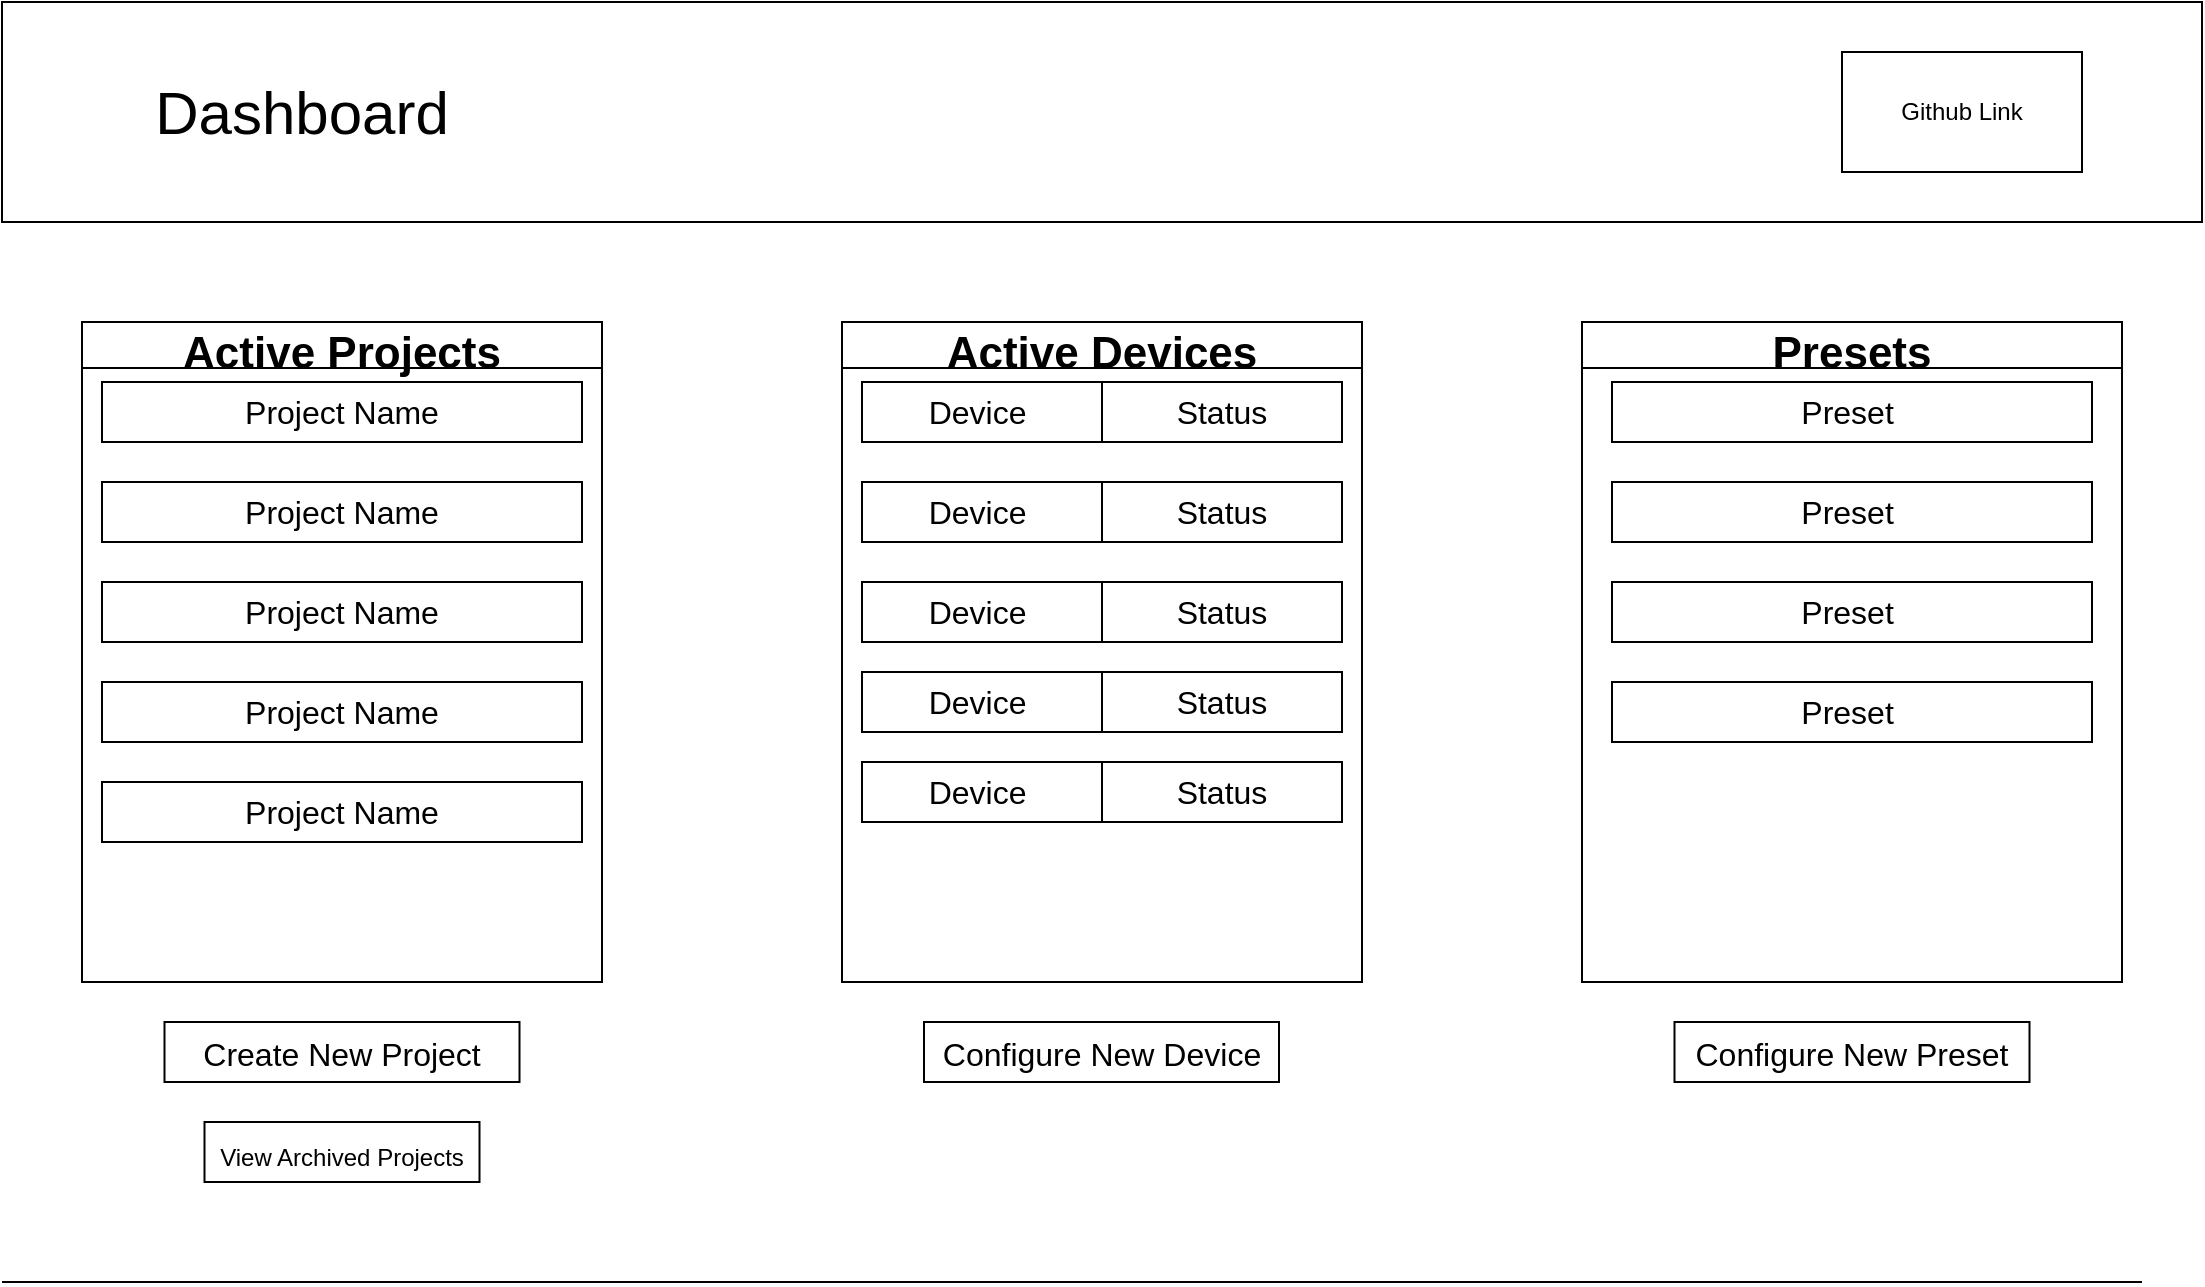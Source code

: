 <mxfile>
    <diagram id="reR5eKh1bH3kg-2ZDx3b" name="Page-1">
        <mxGraphModel dx="1060" dy="517" grid="1" gridSize="10" guides="1" tooltips="1" connect="1" arrows="1" fold="1" page="1" pageScale="1" pageWidth="1100" pageHeight="850" math="0" shadow="0">
            <root>
                <mxCell id="0"/>
                <mxCell id="1" parent="0"/>
                <mxCell id="2" value="" style="rounded=0;whiteSpace=wrap;html=1;" vertex="1" parent="1">
                    <mxGeometry width="1100" height="110" as="geometry"/>
                </mxCell>
                <mxCell id="3" value="&lt;font style=&quot;font-size: 30px;&quot;&gt;Dashboard&lt;/font&gt;" style="text;html=1;strokeColor=none;fillColor=none;align=center;verticalAlign=middle;whiteSpace=wrap;rounded=0;" vertex="1" parent="1">
                    <mxGeometry y="15" width="300" height="80" as="geometry"/>
                </mxCell>
                <mxCell id="4" value="&lt;font style=&quot;font-size: 22px;&quot;&gt;Active Projects&lt;/font&gt;" style="swimlane;whiteSpace=wrap;html=1;fontSize=30;" vertex="1" parent="1">
                    <mxGeometry x="40" y="160" width="260" height="330" as="geometry"/>
                </mxCell>
                <mxCell id="7" value="Project Name" style="rounded=0;whiteSpace=wrap;html=1;fontSize=16;" vertex="1" parent="4">
                    <mxGeometry x="10" y="30" width="240" height="30" as="geometry"/>
                </mxCell>
                <mxCell id="11" value="Project Name" style="rounded=0;whiteSpace=wrap;html=1;fontSize=16;" vertex="1" parent="4">
                    <mxGeometry x="10" y="230" width="240" height="30" as="geometry"/>
                </mxCell>
                <mxCell id="10" value="Project Name" style="rounded=0;whiteSpace=wrap;html=1;fontSize=16;" vertex="1" parent="4">
                    <mxGeometry x="10" y="180" width="240" height="30" as="geometry"/>
                </mxCell>
                <mxCell id="9" value="Project Name" style="rounded=0;whiteSpace=wrap;html=1;fontSize=16;" vertex="1" parent="4">
                    <mxGeometry x="10" y="130" width="240" height="30" as="geometry"/>
                </mxCell>
                <mxCell id="8" value="Project Name" style="rounded=0;whiteSpace=wrap;html=1;fontSize=16;" vertex="1" parent="4">
                    <mxGeometry x="10" y="80" width="240" height="30" as="geometry"/>
                </mxCell>
                <mxCell id="6" value="&lt;font style=&quot;font-size: 12px;&quot;&gt;View Archived Projects&lt;/font&gt;" style="rounded=0;whiteSpace=wrap;html=1;fontSize=22;" vertex="1" parent="1">
                    <mxGeometry x="101.25" y="560" width="137.5" height="30" as="geometry"/>
                </mxCell>
                <mxCell id="13" value="&lt;font style=&quot;font-size: 22px;&quot;&gt;Active Devices&lt;/font&gt;" style="swimlane;whiteSpace=wrap;html=1;fontSize=30;" vertex="1" parent="1">
                    <mxGeometry x="420" y="160" width="260" height="330" as="geometry"/>
                </mxCell>
                <mxCell id="14" value="Device&amp;nbsp;" style="rounded=0;whiteSpace=wrap;html=1;fontSize=16;" vertex="1" parent="13">
                    <mxGeometry x="10" y="30" width="120" height="30" as="geometry"/>
                </mxCell>
                <mxCell id="19" value="Status" style="rounded=0;whiteSpace=wrap;html=1;fontSize=16;" vertex="1" parent="13">
                    <mxGeometry x="130" y="30" width="120" height="30" as="geometry"/>
                </mxCell>
                <mxCell id="26" value="Device&amp;nbsp;" style="rounded=0;whiteSpace=wrap;html=1;fontSize=16;" vertex="1" parent="13">
                    <mxGeometry x="10" y="220" width="120" height="30" as="geometry"/>
                </mxCell>
                <mxCell id="27" value="Status" style="rounded=0;whiteSpace=wrap;html=1;fontSize=16;" vertex="1" parent="13">
                    <mxGeometry x="130" y="220" width="120" height="30" as="geometry"/>
                </mxCell>
                <mxCell id="24" value="Device&amp;nbsp;" style="rounded=0;whiteSpace=wrap;html=1;fontSize=16;" vertex="1" parent="13">
                    <mxGeometry x="10" y="175" width="120" height="30" as="geometry"/>
                </mxCell>
                <mxCell id="25" value="Status" style="rounded=0;whiteSpace=wrap;html=1;fontSize=16;" vertex="1" parent="13">
                    <mxGeometry x="130" y="175" width="120" height="30" as="geometry"/>
                </mxCell>
                <mxCell id="22" value="Device&amp;nbsp;" style="rounded=0;whiteSpace=wrap;html=1;fontSize=16;" vertex="1" parent="13">
                    <mxGeometry x="10" y="130" width="120" height="30" as="geometry"/>
                </mxCell>
                <mxCell id="23" value="Status" style="rounded=0;whiteSpace=wrap;html=1;fontSize=16;" vertex="1" parent="13">
                    <mxGeometry x="130" y="130" width="120" height="30" as="geometry"/>
                </mxCell>
                <mxCell id="21" value="Status" style="rounded=0;whiteSpace=wrap;html=1;fontSize=16;" vertex="1" parent="13">
                    <mxGeometry x="130" y="80" width="120" height="30" as="geometry"/>
                </mxCell>
                <mxCell id="20" value="Device&amp;nbsp;" style="rounded=0;whiteSpace=wrap;html=1;fontSize=16;" vertex="1" parent="13">
                    <mxGeometry x="10" y="80" width="120" height="30" as="geometry"/>
                </mxCell>
                <mxCell id="28" value="&lt;font style=&quot;font-size: 16px;&quot;&gt;Configure New Device&lt;/font&gt;" style="rounded=0;whiteSpace=wrap;html=1;fontSize=22;" vertex="1" parent="1">
                    <mxGeometry x="461" y="510" width="177.5" height="30" as="geometry"/>
                </mxCell>
                <mxCell id="29" value="&lt;font style=&quot;font-size: 22px;&quot;&gt;Presets&lt;/font&gt;" style="swimlane;whiteSpace=wrap;html=1;fontSize=30;" vertex="1" parent="1">
                    <mxGeometry x="790" y="160" width="270" height="330" as="geometry"/>
                </mxCell>
                <mxCell id="40" value="Preset&amp;nbsp;" style="rounded=0;whiteSpace=wrap;html=1;fontSize=16;" vertex="1" parent="29">
                    <mxGeometry x="15" y="30" width="240" height="30" as="geometry"/>
                </mxCell>
                <mxCell id="43" value="Preset&amp;nbsp;" style="rounded=0;whiteSpace=wrap;html=1;fontSize=16;" vertex="1" parent="29">
                    <mxGeometry x="15" y="180" width="240" height="30" as="geometry"/>
                </mxCell>
                <mxCell id="42" value="Preset&amp;nbsp;" style="rounded=0;whiteSpace=wrap;html=1;fontSize=16;" vertex="1" parent="29">
                    <mxGeometry x="15" y="130" width="240" height="30" as="geometry"/>
                </mxCell>
                <mxCell id="41" value="Preset&amp;nbsp;" style="rounded=0;whiteSpace=wrap;html=1;fontSize=16;" vertex="1" parent="29">
                    <mxGeometry x="15" y="80" width="240" height="30" as="geometry"/>
                </mxCell>
                <mxCell id="44" value="&lt;font style=&quot;font-size: 16px;&quot;&gt;Configure New Preset&lt;/font&gt;" style="rounded=0;whiteSpace=wrap;html=1;fontSize=22;" vertex="1" parent="1">
                    <mxGeometry x="836.25" y="510" width="177.5" height="30" as="geometry"/>
                </mxCell>
                <mxCell id="45" value="&lt;font style=&quot;font-size: 16px;&quot;&gt;Create New Project&lt;/font&gt;" style="rounded=0;whiteSpace=wrap;html=1;fontSize=22;" vertex="1" parent="1">
                    <mxGeometry x="81.25" y="510" width="177.5" height="30" as="geometry"/>
                </mxCell>
                <mxCell id="46" value="" style="endArrow=none;html=1;fontSize=12;" edge="1" parent="1">
                    <mxGeometry width="50" height="50" relative="1" as="geometry">
                        <mxPoint y="640" as="sourcePoint"/>
                        <mxPoint x="1070" y="640" as="targetPoint"/>
                    </mxGeometry>
                </mxCell>
                <mxCell id="47" value="Github Link&lt;br&gt;" style="rounded=0;whiteSpace=wrap;html=1;fontSize=12;" vertex="1" parent="1">
                    <mxGeometry x="920" y="25" width="120" height="60" as="geometry"/>
                </mxCell>
            </root>
        </mxGraphModel>
    </diagram>
</mxfile>